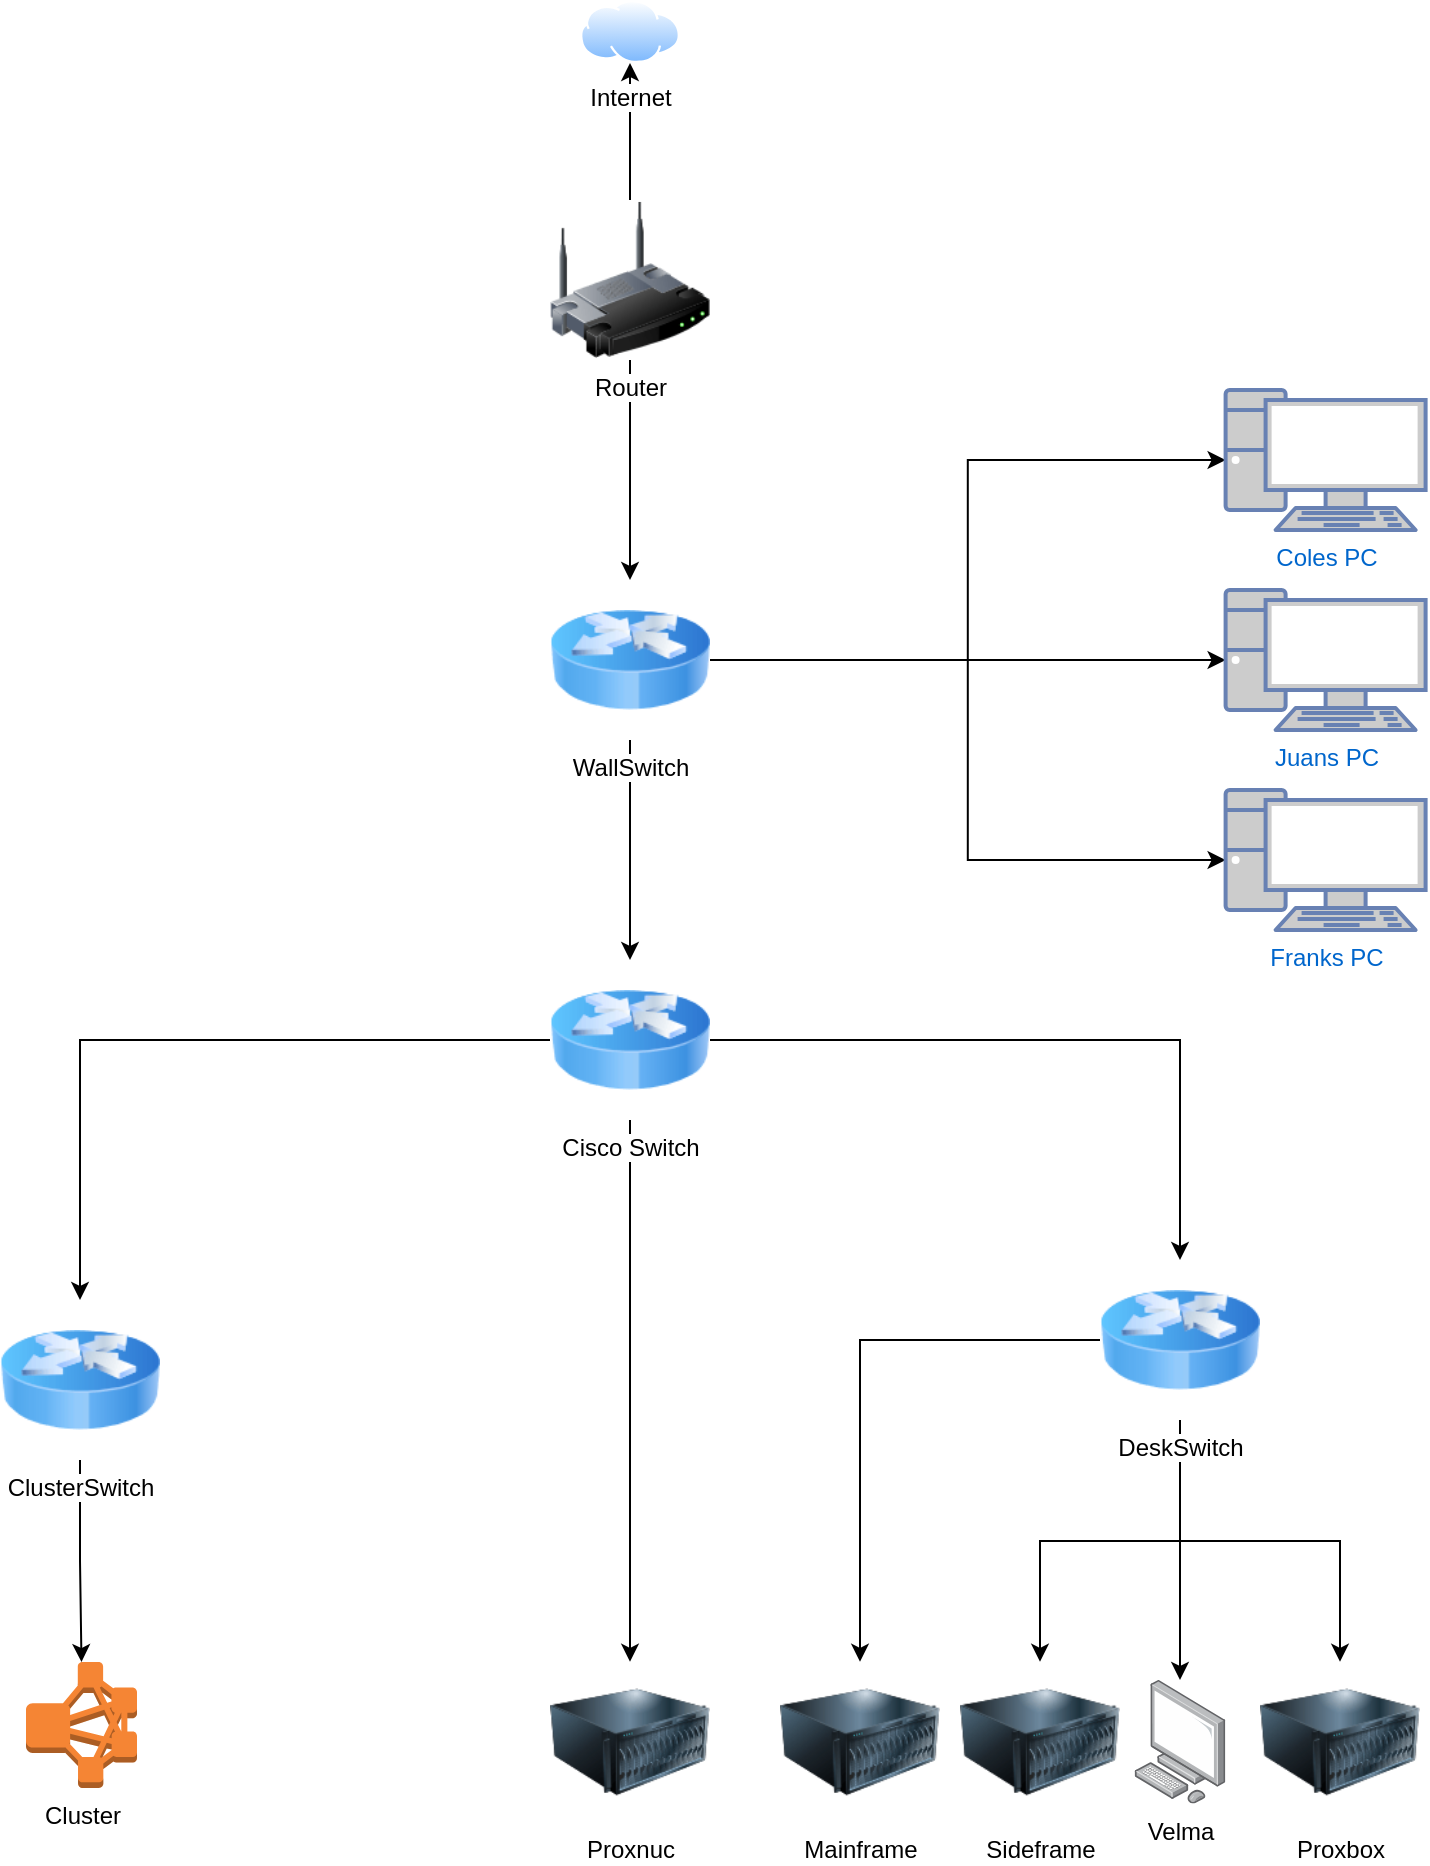 <mxfile version="19.0.3" type="device"><diagram id="sC9FOwwF8s5DHnJK-g_F" name="Page-1"><mxGraphModel dx="2031" dy="1236" grid="1" gridSize="10" guides="1" tooltips="1" connect="1" arrows="1" fold="1" page="1" pageScale="1" pageWidth="850" pageHeight="1100" math="0" shadow="0"><root><mxCell id="0"/><mxCell id="1" parent="0"/><mxCell id="rFLBpYzKhde2CzDhWRgD-3" style="edgeStyle=orthogonalEdgeStyle;rounded=0;orthogonalLoop=1;jettySize=auto;html=1;" edge="1" parent="1" source="rFLBpYzKhde2CzDhWRgD-1" target="rFLBpYzKhde2CzDhWRgD-2"><mxGeometry relative="1" as="geometry"/></mxCell><mxCell id="rFLBpYzKhde2CzDhWRgD-31" style="edgeStyle=orthogonalEdgeStyle;rounded=0;orthogonalLoop=1;jettySize=auto;html=1;entryX=0.5;entryY=1;entryDx=0;entryDy=0;" edge="1" parent="1" source="rFLBpYzKhde2CzDhWRgD-1" target="rFLBpYzKhde2CzDhWRgD-30"><mxGeometry relative="1" as="geometry"/></mxCell><mxCell id="rFLBpYzKhde2CzDhWRgD-1" value="Router" style="image;html=1;image=img/lib/clip_art/networking/Wireless_Router_128x128.png" vertex="1" parent="1"><mxGeometry x="385" y="110" width="80" height="80" as="geometry"/></mxCell><mxCell id="rFLBpYzKhde2CzDhWRgD-6" style="edgeStyle=orthogonalEdgeStyle;rounded=0;orthogonalLoop=1;jettySize=auto;html=1;exitX=0.5;exitY=1;exitDx=0;exitDy=0;" edge="1" parent="1" source="rFLBpYzKhde2CzDhWRgD-2" target="rFLBpYzKhde2CzDhWRgD-4"><mxGeometry relative="1" as="geometry"/></mxCell><mxCell id="rFLBpYzKhde2CzDhWRgD-37" style="edgeStyle=orthogonalEdgeStyle;rounded=0;orthogonalLoop=1;jettySize=auto;html=1;entryX=0;entryY=0.5;entryDx=0;entryDy=0;entryPerimeter=0;" edge="1" parent="1" source="rFLBpYzKhde2CzDhWRgD-2" target="rFLBpYzKhde2CzDhWRgD-32"><mxGeometry relative="1" as="geometry"/></mxCell><mxCell id="rFLBpYzKhde2CzDhWRgD-38" style="edgeStyle=orthogonalEdgeStyle;rounded=0;orthogonalLoop=1;jettySize=auto;html=1;" edge="1" parent="1" source="rFLBpYzKhde2CzDhWRgD-2" target="rFLBpYzKhde2CzDhWRgD-33"><mxGeometry relative="1" as="geometry"/></mxCell><mxCell id="rFLBpYzKhde2CzDhWRgD-39" style="edgeStyle=orthogonalEdgeStyle;rounded=0;orthogonalLoop=1;jettySize=auto;html=1;entryX=0;entryY=0.5;entryDx=0;entryDy=0;entryPerimeter=0;" edge="1" parent="1" source="rFLBpYzKhde2CzDhWRgD-2" target="rFLBpYzKhde2CzDhWRgD-34"><mxGeometry relative="1" as="geometry"/></mxCell><mxCell id="rFLBpYzKhde2CzDhWRgD-2" value="WallSwitch" style="image;html=1;image=img/lib/clip_art/networking/Router_Icon_128x128.png" vertex="1" parent="1"><mxGeometry x="385" y="300" width="80" height="80" as="geometry"/></mxCell><mxCell id="rFLBpYzKhde2CzDhWRgD-9" style="edgeStyle=orthogonalEdgeStyle;rounded=0;orthogonalLoop=1;jettySize=auto;html=1;entryX=0.5;entryY=0;entryDx=0;entryDy=0;" edge="1" parent="1" source="rFLBpYzKhde2CzDhWRgD-4" target="rFLBpYzKhde2CzDhWRgD-7"><mxGeometry relative="1" as="geometry"/></mxCell><mxCell id="rFLBpYzKhde2CzDhWRgD-10" style="edgeStyle=orthogonalEdgeStyle;rounded=0;orthogonalLoop=1;jettySize=auto;html=1;entryX=0.5;entryY=0;entryDx=0;entryDy=0;" edge="1" parent="1" source="rFLBpYzKhde2CzDhWRgD-4" target="rFLBpYzKhde2CzDhWRgD-8"><mxGeometry relative="1" as="geometry"/></mxCell><mxCell id="rFLBpYzKhde2CzDhWRgD-27" style="edgeStyle=orthogonalEdgeStyle;rounded=0;orthogonalLoop=1;jettySize=auto;html=1;" edge="1" parent="1" source="rFLBpYzKhde2CzDhWRgD-4" target="rFLBpYzKhde2CzDhWRgD-26"><mxGeometry relative="1" as="geometry"/></mxCell><mxCell id="rFLBpYzKhde2CzDhWRgD-4" value="Cisco Switch" style="image;html=1;image=img/lib/clip_art/networking/Router_Icon_128x128.png" vertex="1" parent="1"><mxGeometry x="385" y="490" width="80" height="80" as="geometry"/></mxCell><mxCell id="rFLBpYzKhde2CzDhWRgD-25" style="edgeStyle=orthogonalEdgeStyle;rounded=0;orthogonalLoop=1;jettySize=auto;html=1;" edge="1" parent="1" source="rFLBpYzKhde2CzDhWRgD-7" target="rFLBpYzKhde2CzDhWRgD-24"><mxGeometry relative="1" as="geometry"/></mxCell><mxCell id="rFLBpYzKhde2CzDhWRgD-7" value="ClusterSwitch&lt;br&gt;" style="image;html=1;image=img/lib/clip_art/networking/Router_Icon_128x128.png" vertex="1" parent="1"><mxGeometry x="110" y="660" width="80" height="80" as="geometry"/></mxCell><mxCell id="rFLBpYzKhde2CzDhWRgD-14" style="edgeStyle=orthogonalEdgeStyle;rounded=0;orthogonalLoop=1;jettySize=auto;html=1;" edge="1" parent="1" source="rFLBpYzKhde2CzDhWRgD-8" target="rFLBpYzKhde2CzDhWRgD-13"><mxGeometry relative="1" as="geometry"/></mxCell><mxCell id="rFLBpYzKhde2CzDhWRgD-20" style="edgeStyle=orthogonalEdgeStyle;rounded=0;orthogonalLoop=1;jettySize=auto;html=1;" edge="1" parent="1" source="rFLBpYzKhde2CzDhWRgD-8" target="rFLBpYzKhde2CzDhWRgD-16"><mxGeometry relative="1" as="geometry"/></mxCell><mxCell id="rFLBpYzKhde2CzDhWRgD-21" style="edgeStyle=orthogonalEdgeStyle;rounded=0;orthogonalLoop=1;jettySize=auto;html=1;" edge="1" parent="1" source="rFLBpYzKhde2CzDhWRgD-8" target="rFLBpYzKhde2CzDhWRgD-19"><mxGeometry relative="1" as="geometry"/></mxCell><mxCell id="rFLBpYzKhde2CzDhWRgD-23" style="edgeStyle=orthogonalEdgeStyle;rounded=0;orthogonalLoop=1;jettySize=auto;html=1;" edge="1" parent="1" source="rFLBpYzKhde2CzDhWRgD-8" target="rFLBpYzKhde2CzDhWRgD-15"><mxGeometry relative="1" as="geometry"/></mxCell><mxCell id="rFLBpYzKhde2CzDhWRgD-8" value="DeskSwitch&lt;br&gt;" style="image;html=1;image=img/lib/clip_art/networking/Router_Icon_128x128.png" vertex="1" parent="1"><mxGeometry x="660" y="640" width="80" height="80" as="geometry"/></mxCell><mxCell id="rFLBpYzKhde2CzDhWRgD-13" value="Velma" style="points=[];aspect=fixed;html=1;align=center;shadow=0;dashed=0;image;image=img/lib/allied_telesis/computer_and_terminals/Personal_Computer.svg;" vertex="1" parent="1"><mxGeometry x="677.2" y="850" width="45.6" height="61.8" as="geometry"/></mxCell><mxCell id="rFLBpYzKhde2CzDhWRgD-15" value="Mainframe" style="image;html=1;image=img/lib/clip_art/computers/Server_128x128.png" vertex="1" parent="1"><mxGeometry x="500" y="840.9" width="80" height="80" as="geometry"/></mxCell><mxCell id="rFLBpYzKhde2CzDhWRgD-16" value="Sideframe" style="image;html=1;image=img/lib/clip_art/computers/Server_128x128.png" vertex="1" parent="1"><mxGeometry x="590" y="840.9" width="80" height="80" as="geometry"/></mxCell><mxCell id="rFLBpYzKhde2CzDhWRgD-19" value="Proxbox" style="image;html=1;image=img/lib/clip_art/computers/Server_128x128.png" vertex="1" parent="1"><mxGeometry x="740" y="840.9" width="80" height="80" as="geometry"/></mxCell><mxCell id="rFLBpYzKhde2CzDhWRgD-24" value="Cluster&lt;br&gt;" style="outlineConnect=0;dashed=0;verticalLabelPosition=bottom;verticalAlign=top;align=center;html=1;shape=mxgraph.aws3.emr_cluster;fillColor=#F58534;gradientColor=none;" vertex="1" parent="1"><mxGeometry x="123" y="841" width="55.5" height="63" as="geometry"/></mxCell><mxCell id="rFLBpYzKhde2CzDhWRgD-26" value="Proxnuc" style="image;html=1;image=img/lib/clip_art/computers/Server_128x128.png" vertex="1" parent="1"><mxGeometry x="385" y="840.9" width="80" height="80" as="geometry"/></mxCell><mxCell id="rFLBpYzKhde2CzDhWRgD-30" value="Internet&lt;br&gt;" style="aspect=fixed;perimeter=ellipsePerimeter;html=1;align=center;shadow=0;dashed=0;spacingTop=3;image;image=img/lib/active_directory/internet_cloud.svg;" vertex="1" parent="1"><mxGeometry x="400" y="10" width="50" height="31.5" as="geometry"/></mxCell><mxCell id="rFLBpYzKhde2CzDhWRgD-32" value="Coles PC&lt;br&gt;" style="fontColor=#0066CC;verticalAlign=top;verticalLabelPosition=bottom;labelPosition=center;align=center;html=1;outlineConnect=0;fillColor=#CCCCCC;strokeColor=#6881B3;gradientColor=none;gradientDirection=north;strokeWidth=2;shape=mxgraph.networks.pc;" vertex="1" parent="1"><mxGeometry x="722.8" y="205" width="100" height="70" as="geometry"/></mxCell><mxCell id="rFLBpYzKhde2CzDhWRgD-33" value="Juans PC" style="fontColor=#0066CC;verticalAlign=top;verticalLabelPosition=bottom;labelPosition=center;align=center;html=1;outlineConnect=0;fillColor=#CCCCCC;strokeColor=#6881B3;gradientColor=none;gradientDirection=north;strokeWidth=2;shape=mxgraph.networks.pc;" vertex="1" parent="1"><mxGeometry x="722.8" y="305" width="100" height="70" as="geometry"/></mxCell><mxCell id="rFLBpYzKhde2CzDhWRgD-34" value="Franks&amp;nbsp;PC" style="fontColor=#0066CC;verticalAlign=top;verticalLabelPosition=bottom;labelPosition=center;align=center;html=1;outlineConnect=0;fillColor=#CCCCCC;strokeColor=#6881B3;gradientColor=none;gradientDirection=north;strokeWidth=2;shape=mxgraph.networks.pc;" vertex="1" parent="1"><mxGeometry x="722.8" y="405" width="100" height="70" as="geometry"/></mxCell></root></mxGraphModel></diagram></mxfile>